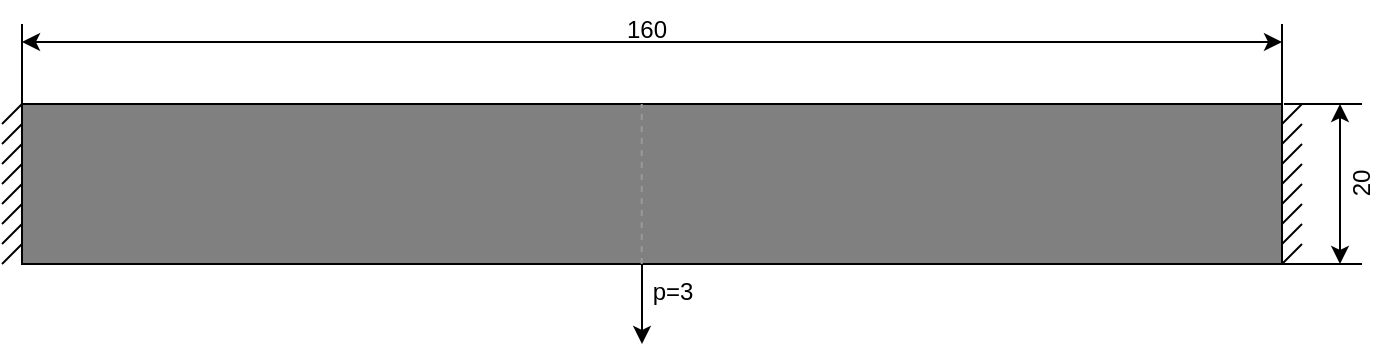 <mxfile version="28.2.5">
  <diagram name="第 1 页" id="ymwS_IY8MIXRyYueqAV2">
    <mxGraphModel dx="721" dy="435" grid="1" gridSize="10" guides="1" tooltips="1" connect="1" arrows="1" fold="1" page="1" pageScale="1" pageWidth="1169" pageHeight="827" math="0" shadow="0">
      <root>
        <mxCell id="0" />
        <mxCell id="1" parent="0" />
        <mxCell id="_RP0dMVc5jquQAwwALMM-1" value="" style="rounded=0;whiteSpace=wrap;html=1;fillStyle=auto;fillColor=#808080;" parent="1" vertex="1">
          <mxGeometry x="50" y="240" width="630" height="80" as="geometry" />
        </mxCell>
        <mxCell id="amTEWInF5iUkod_gDk52-12" value="160" style="text;html=1;align=center;verticalAlign=middle;resizable=0;points=[];autosize=1;strokeColor=none;fillColor=none;rotation=0;" parent="1" vertex="1">
          <mxGeometry x="342" y="188" width="40" height="30" as="geometry" />
        </mxCell>
        <mxCell id="amTEWInF5iUkod_gDk52-11" value="" style="endArrow=classic;startArrow=classic;html=1;rounded=0;" parent="1" edge="1">
          <mxGeometry width="50" height="50" relative="1" as="geometry">
            <mxPoint x="50" y="209" as="sourcePoint" />
            <mxPoint x="680" y="209" as="targetPoint" />
          </mxGeometry>
        </mxCell>
        <mxCell id="amTEWInF5iUkod_gDk52-2" value="" style="endArrow=none;html=1;rounded=0;" parent="1" edge="1">
          <mxGeometry width="50" height="50" relative="1" as="geometry">
            <mxPoint x="720" y="320" as="sourcePoint" />
            <mxPoint x="680" y="320" as="targetPoint" />
          </mxGeometry>
        </mxCell>
        <mxCell id="amTEWInF5iUkod_gDk52-4" value="" style="endArrow=none;html=1;rounded=0;" parent="1" edge="1">
          <mxGeometry width="50" height="50" relative="1" as="geometry">
            <mxPoint x="720" y="240" as="sourcePoint" />
            <mxPoint x="681" y="240" as="targetPoint" />
          </mxGeometry>
        </mxCell>
        <mxCell id="amTEWInF5iUkod_gDk52-5" value="" style="endArrow=classic;startArrow=classic;html=1;rounded=0;" parent="1" edge="1">
          <mxGeometry width="50" height="50" relative="1" as="geometry">
            <mxPoint x="709" y="320" as="sourcePoint" />
            <mxPoint x="709" y="240" as="targetPoint" />
          </mxGeometry>
        </mxCell>
        <mxCell id="amTEWInF5iUkod_gDk52-6" value="20" style="text;html=1;align=center;verticalAlign=middle;resizable=0;points=[];autosize=1;strokeColor=none;fillColor=none;rotation=270;" parent="1" vertex="1">
          <mxGeometry x="700" y="265" width="40" height="30" as="geometry" />
        </mxCell>
        <mxCell id="zKcQJ6je26KNiS40WJ7N-5" value="" style="group;flipH=0;" parent="1" vertex="1" connectable="0">
          <mxGeometry x="680" y="240" width="10" height="80" as="geometry" />
        </mxCell>
        <mxCell id="zKcQJ6je26KNiS40WJ7N-6" value="" style="endArrow=none;html=1;rounded=0;startSize=6;exitX=0.053;exitY=1.001;exitDx=0;exitDy=0;exitPerimeter=0;" parent="zKcQJ6je26KNiS40WJ7N-5" edge="1">
          <mxGeometry width="50" height="50" relative="1" as="geometry">
            <mxPoint x="10" y="70" as="sourcePoint" />
            <mxPoint y="80" as="targetPoint" />
          </mxGeometry>
        </mxCell>
        <mxCell id="zKcQJ6je26KNiS40WJ7N-7" value="" style="endArrow=none;html=1;rounded=0;startSize=6;exitX=0.053;exitY=1.001;exitDx=0;exitDy=0;exitPerimeter=0;" parent="zKcQJ6je26KNiS40WJ7N-5" edge="1">
          <mxGeometry width="50" height="50" relative="1" as="geometry">
            <mxPoint x="10" y="60" as="sourcePoint" />
            <mxPoint y="70" as="targetPoint" />
          </mxGeometry>
        </mxCell>
        <mxCell id="zKcQJ6je26KNiS40WJ7N-8" value="" style="endArrow=none;html=1;rounded=0;startSize=6;exitX=0.053;exitY=1.001;exitDx=0;exitDy=0;exitPerimeter=0;" parent="zKcQJ6je26KNiS40WJ7N-5" edge="1">
          <mxGeometry width="50" height="50" relative="1" as="geometry">
            <mxPoint x="10" y="50" as="sourcePoint" />
            <mxPoint y="60" as="targetPoint" />
          </mxGeometry>
        </mxCell>
        <mxCell id="zKcQJ6je26KNiS40WJ7N-9" value="" style="endArrow=none;html=1;rounded=0;startSize=6;exitX=0.053;exitY=1.001;exitDx=0;exitDy=0;exitPerimeter=0;" parent="zKcQJ6je26KNiS40WJ7N-5" edge="1">
          <mxGeometry width="50" height="50" relative="1" as="geometry">
            <mxPoint x="10" y="40" as="sourcePoint" />
            <mxPoint y="50" as="targetPoint" />
          </mxGeometry>
        </mxCell>
        <mxCell id="zKcQJ6je26KNiS40WJ7N-10" value="" style="endArrow=none;html=1;rounded=0;startSize=6;exitX=0.053;exitY=1.001;exitDx=0;exitDy=0;exitPerimeter=0;" parent="zKcQJ6je26KNiS40WJ7N-5" edge="1">
          <mxGeometry width="50" height="50" relative="1" as="geometry">
            <mxPoint x="10" y="30" as="sourcePoint" />
            <mxPoint y="40" as="targetPoint" />
          </mxGeometry>
        </mxCell>
        <mxCell id="zKcQJ6je26KNiS40WJ7N-11" value="" style="endArrow=none;html=1;rounded=0;startSize=6;exitX=0.053;exitY=1.001;exitDx=0;exitDy=0;exitPerimeter=0;" parent="zKcQJ6je26KNiS40WJ7N-5" edge="1">
          <mxGeometry width="50" height="50" relative="1" as="geometry">
            <mxPoint x="10" y="20" as="sourcePoint" />
            <mxPoint y="30" as="targetPoint" />
          </mxGeometry>
        </mxCell>
        <mxCell id="zKcQJ6je26KNiS40WJ7N-12" value="" style="endArrow=none;html=1;rounded=0;startSize=6;exitX=0.053;exitY=1.001;exitDx=0;exitDy=0;exitPerimeter=0;" parent="zKcQJ6je26KNiS40WJ7N-5" edge="1">
          <mxGeometry width="50" height="50" relative="1" as="geometry">
            <mxPoint x="10" y="10" as="sourcePoint" />
            <mxPoint y="20" as="targetPoint" />
          </mxGeometry>
        </mxCell>
        <mxCell id="zKcQJ6je26KNiS40WJ7N-13" value="" style="endArrow=none;html=1;rounded=0;startSize=6;exitX=0.053;exitY=1.001;exitDx=0;exitDy=0;exitPerimeter=0;" parent="zKcQJ6je26KNiS40WJ7N-5" edge="1">
          <mxGeometry width="50" height="50" relative="1" as="geometry">
            <mxPoint x="10" as="sourcePoint" />
            <mxPoint y="10" as="targetPoint" />
          </mxGeometry>
        </mxCell>
        <mxCell id="zKcQJ6je26KNiS40WJ7N-24" value="" style="endArrow=none;html=1;rounded=0;" parent="1" edge="1">
          <mxGeometry width="50" height="50" relative="1" as="geometry">
            <mxPoint x="680" y="240" as="sourcePoint" />
            <mxPoint x="680" y="200" as="targetPoint" />
          </mxGeometry>
        </mxCell>
        <mxCell id="uChGqzabI-Ao-MbZjMWj-1" value="" style="group" parent="1" vertex="1" connectable="0">
          <mxGeometry x="40" y="200" width="10" height="120" as="geometry" />
        </mxCell>
        <mxCell id="amTEWInF5iUkod_gDk52-8" value="" style="endArrow=none;html=1;rounded=0;" parent="uChGqzabI-Ao-MbZjMWj-1" edge="1">
          <mxGeometry width="50" height="50" relative="1" as="geometry">
            <mxPoint x="10" y="40" as="sourcePoint" />
            <mxPoint x="10" as="targetPoint" />
          </mxGeometry>
        </mxCell>
        <mxCell id="zKcQJ6je26KNiS40WJ7N-4" value="" style="group" parent="uChGqzabI-Ao-MbZjMWj-1" vertex="1" connectable="0">
          <mxGeometry y="40" width="10" height="80" as="geometry" />
        </mxCell>
        <mxCell id="N4_VROy1ueIJlBlE-Fv6-36" value="" style="endArrow=none;html=1;rounded=0;startSize=6;exitX=0.053;exitY=1.001;exitDx=0;exitDy=0;exitPerimeter=0;" parent="zKcQJ6je26KNiS40WJ7N-4" edge="1">
          <mxGeometry width="50" height="50" relative="1" as="geometry">
            <mxPoint x="10" y="70" as="sourcePoint" />
            <mxPoint y="80" as="targetPoint" />
          </mxGeometry>
        </mxCell>
        <mxCell id="N4_VROy1ueIJlBlE-Fv6-37" value="" style="endArrow=none;html=1;rounded=0;startSize=6;exitX=0.053;exitY=1.001;exitDx=0;exitDy=0;exitPerimeter=0;" parent="zKcQJ6je26KNiS40WJ7N-4" edge="1">
          <mxGeometry width="50" height="50" relative="1" as="geometry">
            <mxPoint x="10" y="60" as="sourcePoint" />
            <mxPoint y="70" as="targetPoint" />
          </mxGeometry>
        </mxCell>
        <mxCell id="N4_VROy1ueIJlBlE-Fv6-38" value="" style="endArrow=none;html=1;rounded=0;startSize=6;exitX=0.053;exitY=1.001;exitDx=0;exitDy=0;exitPerimeter=0;" parent="zKcQJ6je26KNiS40WJ7N-4" edge="1">
          <mxGeometry width="50" height="50" relative="1" as="geometry">
            <mxPoint x="10" y="50" as="sourcePoint" />
            <mxPoint y="60" as="targetPoint" />
          </mxGeometry>
        </mxCell>
        <mxCell id="N4_VROy1ueIJlBlE-Fv6-39" value="" style="endArrow=none;html=1;rounded=0;startSize=6;exitX=0.053;exitY=1.001;exitDx=0;exitDy=0;exitPerimeter=0;" parent="zKcQJ6je26KNiS40WJ7N-4" edge="1">
          <mxGeometry width="50" height="50" relative="1" as="geometry">
            <mxPoint x="10" y="40" as="sourcePoint" />
            <mxPoint y="50" as="targetPoint" />
          </mxGeometry>
        </mxCell>
        <mxCell id="N4_VROy1ueIJlBlE-Fv6-40" value="" style="endArrow=none;html=1;rounded=0;startSize=6;exitX=0.053;exitY=1.001;exitDx=0;exitDy=0;exitPerimeter=0;" parent="zKcQJ6je26KNiS40WJ7N-4" edge="1">
          <mxGeometry width="50" height="50" relative="1" as="geometry">
            <mxPoint x="10" y="30" as="sourcePoint" />
            <mxPoint y="40" as="targetPoint" />
          </mxGeometry>
        </mxCell>
        <mxCell id="N4_VROy1ueIJlBlE-Fv6-41" value="" style="endArrow=none;html=1;rounded=0;startSize=6;exitX=0.053;exitY=1.001;exitDx=0;exitDy=0;exitPerimeter=0;" parent="zKcQJ6je26KNiS40WJ7N-4" edge="1">
          <mxGeometry width="50" height="50" relative="1" as="geometry">
            <mxPoint x="10" y="20" as="sourcePoint" />
            <mxPoint y="30" as="targetPoint" />
          </mxGeometry>
        </mxCell>
        <mxCell id="N4_VROy1ueIJlBlE-Fv6-42" value="" style="endArrow=none;html=1;rounded=0;startSize=6;exitX=0.053;exitY=1.001;exitDx=0;exitDy=0;exitPerimeter=0;" parent="zKcQJ6je26KNiS40WJ7N-4" edge="1">
          <mxGeometry width="50" height="50" relative="1" as="geometry">
            <mxPoint x="10" y="10" as="sourcePoint" />
            <mxPoint y="20" as="targetPoint" />
          </mxGeometry>
        </mxCell>
        <mxCell id="N4_VROy1ueIJlBlE-Fv6-43" value="" style="endArrow=none;html=1;rounded=0;startSize=6;exitX=0.053;exitY=1.001;exitDx=0;exitDy=0;exitPerimeter=0;" parent="zKcQJ6je26KNiS40WJ7N-4" edge="1">
          <mxGeometry width="50" height="50" relative="1" as="geometry">
            <mxPoint x="10" as="sourcePoint" />
            <mxPoint y="10" as="targetPoint" />
          </mxGeometry>
        </mxCell>
        <mxCell id="uChGqzabI-Ao-MbZjMWj-2" value="" style="group" parent="1" vertex="1" connectable="0">
          <mxGeometry x="355" y="240" width="40" height="120" as="geometry" />
        </mxCell>
        <mxCell id="N4_VROy1ueIJlBlE-Fv6-45" value="" style="endArrow=none;dashed=1;html=1;rounded=0;strokeColor=#999999;" parent="uChGqzabI-Ao-MbZjMWj-2" edge="1">
          <mxGeometry width="50" height="50" relative="1" as="geometry">
            <mxPoint x="4.86" y="80" as="sourcePoint" />
            <mxPoint x="4.86" as="targetPoint" />
          </mxGeometry>
        </mxCell>
        <mxCell id="zKcQJ6je26KNiS40WJ7N-1" value="" style="endArrow=classic;html=1;rounded=0;" parent="uChGqzabI-Ao-MbZjMWj-2" edge="1">
          <mxGeometry width="50" height="50" relative="1" as="geometry">
            <mxPoint x="5" y="80" as="sourcePoint" />
            <mxPoint x="5" y="120" as="targetPoint" />
          </mxGeometry>
        </mxCell>
        <mxCell id="zKcQJ6je26KNiS40WJ7N-23" value="p=3" style="text;html=1;align=center;verticalAlign=middle;resizable=0;points=[];autosize=1;strokeColor=none;fillColor=none;" parent="uChGqzabI-Ao-MbZjMWj-2" vertex="1">
          <mxGeometry y="79" width="40" height="30" as="geometry" />
        </mxCell>
      </root>
    </mxGraphModel>
  </diagram>
</mxfile>
